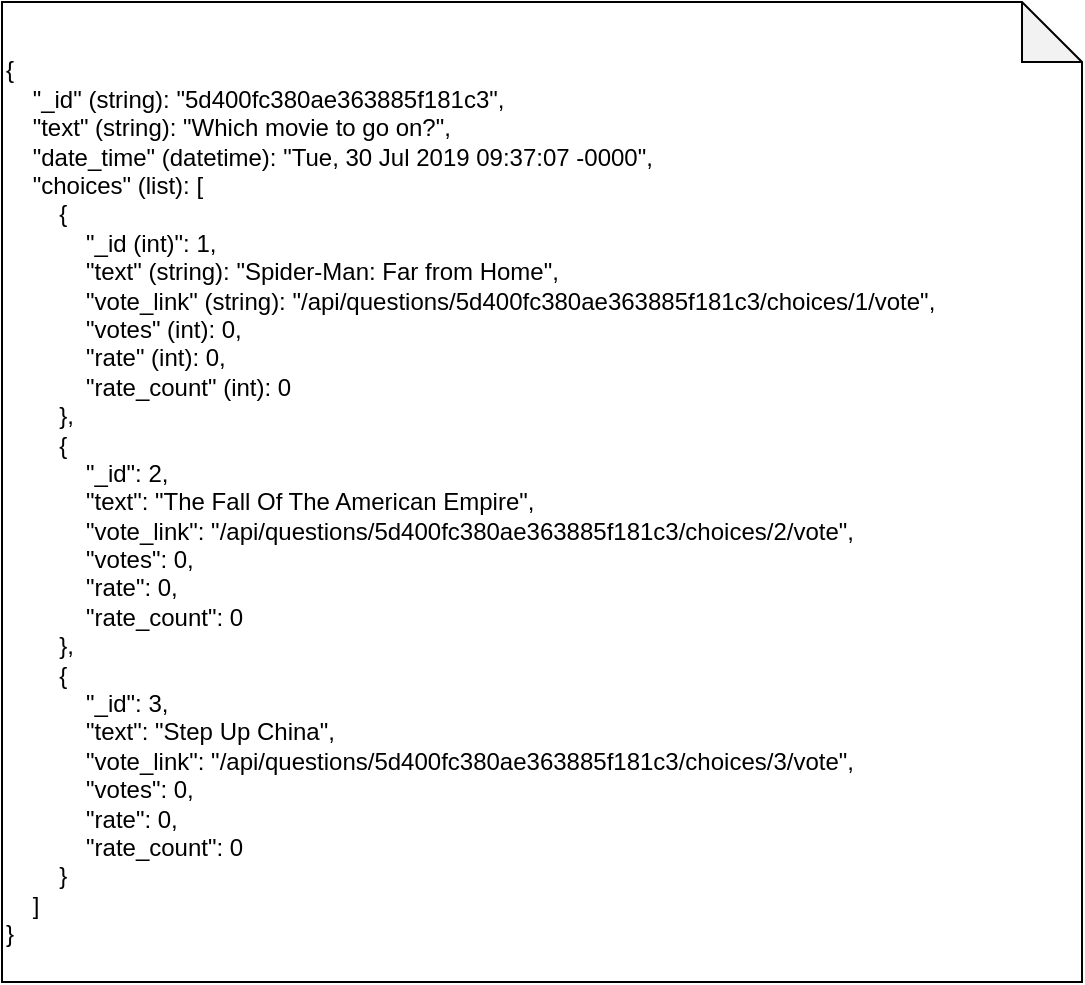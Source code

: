 <mxfile version="11.0.7" type="device"><diagram id="oTiudWfzxQLlqdlhnd6s" name="Page-1"><mxGraphModel dx="1240" dy="1721" grid="1" gridSize="10" guides="1" tooltips="1" connect="1" arrows="1" fold="1" page="1" pageScale="1" pageWidth="850" pageHeight="1100" math="0" shadow="0"><root><mxCell id="U7HR008QH2yvQ0UnmQGu-0"/><mxCell id="U7HR008QH2yvQ0UnmQGu-1" parent="U7HR008QH2yvQ0UnmQGu-0"/><mxCell id="7QniBT9OkU9Vc9wvuYHQ-0" value="" style="shape=note;whiteSpace=wrap;html=1;backgroundOutline=1;darkOpacity=0.05;" parent="U7HR008QH2yvQ0UnmQGu-1" vertex="1"><mxGeometry x="160" y="-690" width="540" height="490" as="geometry"/></mxCell><mxCell id="7QniBT9OkU9Vc9wvuYHQ-1" value="&lt;div&gt;{&lt;/div&gt;&lt;div&gt;&amp;nbsp; &amp;nbsp; &quot;_id&quot; (string): &quot;5d400fc380ae363885f181c3&quot;,&lt;/div&gt;&lt;div&gt;&amp;nbsp; &amp;nbsp; &quot;text&quot; (string): &quot;Which movie to go on?&quot;,&lt;/div&gt;&lt;div&gt;&amp;nbsp; &amp;nbsp; &quot;date_time&quot; (datetime): &quot;Tue, 30 Jul 2019 09:37:07 -0000&quot;,&lt;/div&gt;&lt;div&gt;&amp;nbsp; &amp;nbsp; &quot;choices&quot; (list): [&lt;/div&gt;&lt;div&gt;&amp;nbsp; &amp;nbsp; &amp;nbsp; &amp;nbsp; {&lt;/div&gt;&lt;div&gt;&amp;nbsp; &amp;nbsp; &amp;nbsp; &amp;nbsp; &amp;nbsp; &amp;nbsp; &quot;_id (int)&quot;: 1,&lt;/div&gt;&lt;div&gt;&amp;nbsp; &amp;nbsp; &amp;nbsp; &amp;nbsp; &amp;nbsp; &amp;nbsp; &quot;text&quot; (string): &quot;Spider-Man: Far from Home&quot;,&lt;/div&gt;&lt;div&gt;&amp;nbsp; &amp;nbsp; &amp;nbsp; &amp;nbsp; &amp;nbsp; &amp;nbsp; &quot;vote_link&quot; (string): &quot;/api/questions/5d400fc380ae363885f181c3/choices/1/vote&quot;,&lt;/div&gt;&lt;div&gt;&amp;nbsp; &amp;nbsp; &amp;nbsp; &amp;nbsp; &amp;nbsp; &amp;nbsp; &quot;votes&quot; (int): 0,&lt;/div&gt;&lt;div&gt;&amp;nbsp; &amp;nbsp; &amp;nbsp; &amp;nbsp; &amp;nbsp; &amp;nbsp; &quot;rate&quot; (int): 0,&lt;/div&gt;&lt;div&gt;&amp;nbsp; &amp;nbsp; &amp;nbsp; &amp;nbsp; &amp;nbsp; &amp;nbsp; &quot;rate_count&quot; (int): 0&lt;/div&gt;&lt;div&gt;&amp;nbsp; &amp;nbsp; &amp;nbsp; &amp;nbsp; },&lt;/div&gt;&lt;div&gt;&amp;nbsp; &amp;nbsp; &amp;nbsp; &amp;nbsp; {&lt;/div&gt;&lt;div&gt;&amp;nbsp; &amp;nbsp; &amp;nbsp; &amp;nbsp; &amp;nbsp; &amp;nbsp; &quot;_id&quot;: 2,&lt;/div&gt;&lt;div&gt;&amp;nbsp; &amp;nbsp; &amp;nbsp; &amp;nbsp; &amp;nbsp; &amp;nbsp; &quot;text&quot;: &quot;The Fall Of The American Empire&quot;,&lt;/div&gt;&lt;div&gt;&amp;nbsp; &amp;nbsp; &amp;nbsp; &amp;nbsp; &amp;nbsp; &amp;nbsp; &quot;vote_link&quot;: &quot;/api/questions/5d400fc380ae363885f181c3/choices/2/vote&quot;,&lt;/div&gt;&lt;div&gt;&amp;nbsp; &amp;nbsp; &amp;nbsp; &amp;nbsp; &amp;nbsp; &amp;nbsp; &quot;votes&quot;: 0,&lt;/div&gt;&lt;div&gt;&amp;nbsp; &amp;nbsp; &amp;nbsp; &amp;nbsp; &amp;nbsp; &amp;nbsp; &quot;rate&quot;: 0,&lt;/div&gt;&lt;div&gt;&amp;nbsp; &amp;nbsp; &amp;nbsp; &amp;nbsp; &amp;nbsp; &amp;nbsp; &quot;rate_count&quot;: 0&lt;/div&gt;&lt;div&gt;&amp;nbsp; &amp;nbsp; &amp;nbsp; &amp;nbsp; },&lt;/div&gt;&lt;div&gt;&amp;nbsp; &amp;nbsp; &amp;nbsp; &amp;nbsp; {&lt;/div&gt;&lt;div&gt;&amp;nbsp; &amp;nbsp; &amp;nbsp; &amp;nbsp; &amp;nbsp; &amp;nbsp; &quot;_id&quot;: 3,&lt;/div&gt;&lt;div&gt;&amp;nbsp; &amp;nbsp; &amp;nbsp; &amp;nbsp; &amp;nbsp; &amp;nbsp; &quot;text&quot;: &quot;Step Up China&quot;,&lt;/div&gt;&lt;div&gt;&amp;nbsp; &amp;nbsp; &amp;nbsp; &amp;nbsp; &amp;nbsp; &amp;nbsp; &quot;vote_link&quot;: &quot;/api/questions/5d400fc380ae363885f181c3/choices/3/vote&quot;,&lt;/div&gt;&lt;div&gt;&amp;nbsp; &amp;nbsp; &amp;nbsp; &amp;nbsp; &amp;nbsp; &amp;nbsp; &quot;votes&quot;: 0,&lt;/div&gt;&lt;div&gt;&amp;nbsp; &amp;nbsp; &amp;nbsp; &amp;nbsp; &amp;nbsp; &amp;nbsp; &quot;rate&quot;: 0,&lt;/div&gt;&lt;div&gt;&amp;nbsp; &amp;nbsp; &amp;nbsp; &amp;nbsp; &amp;nbsp; &amp;nbsp; &quot;rate_count&quot;: 0&lt;/div&gt;&lt;div&gt;&amp;nbsp; &amp;nbsp; &amp;nbsp; &amp;nbsp; }&lt;/div&gt;&lt;div&gt;&amp;nbsp; &amp;nbsp; ]&lt;/div&gt;&lt;div&gt;}&lt;/div&gt;" style="text;html=1;strokeColor=none;fillColor=none;align=left;verticalAlign=middle;whiteSpace=wrap;rounded=0;" parent="U7HR008QH2yvQ0UnmQGu-1" vertex="1"><mxGeometry x="160" y="-670" width="540" height="460" as="geometry"/></mxCell></root></mxGraphModel></diagram></mxfile>